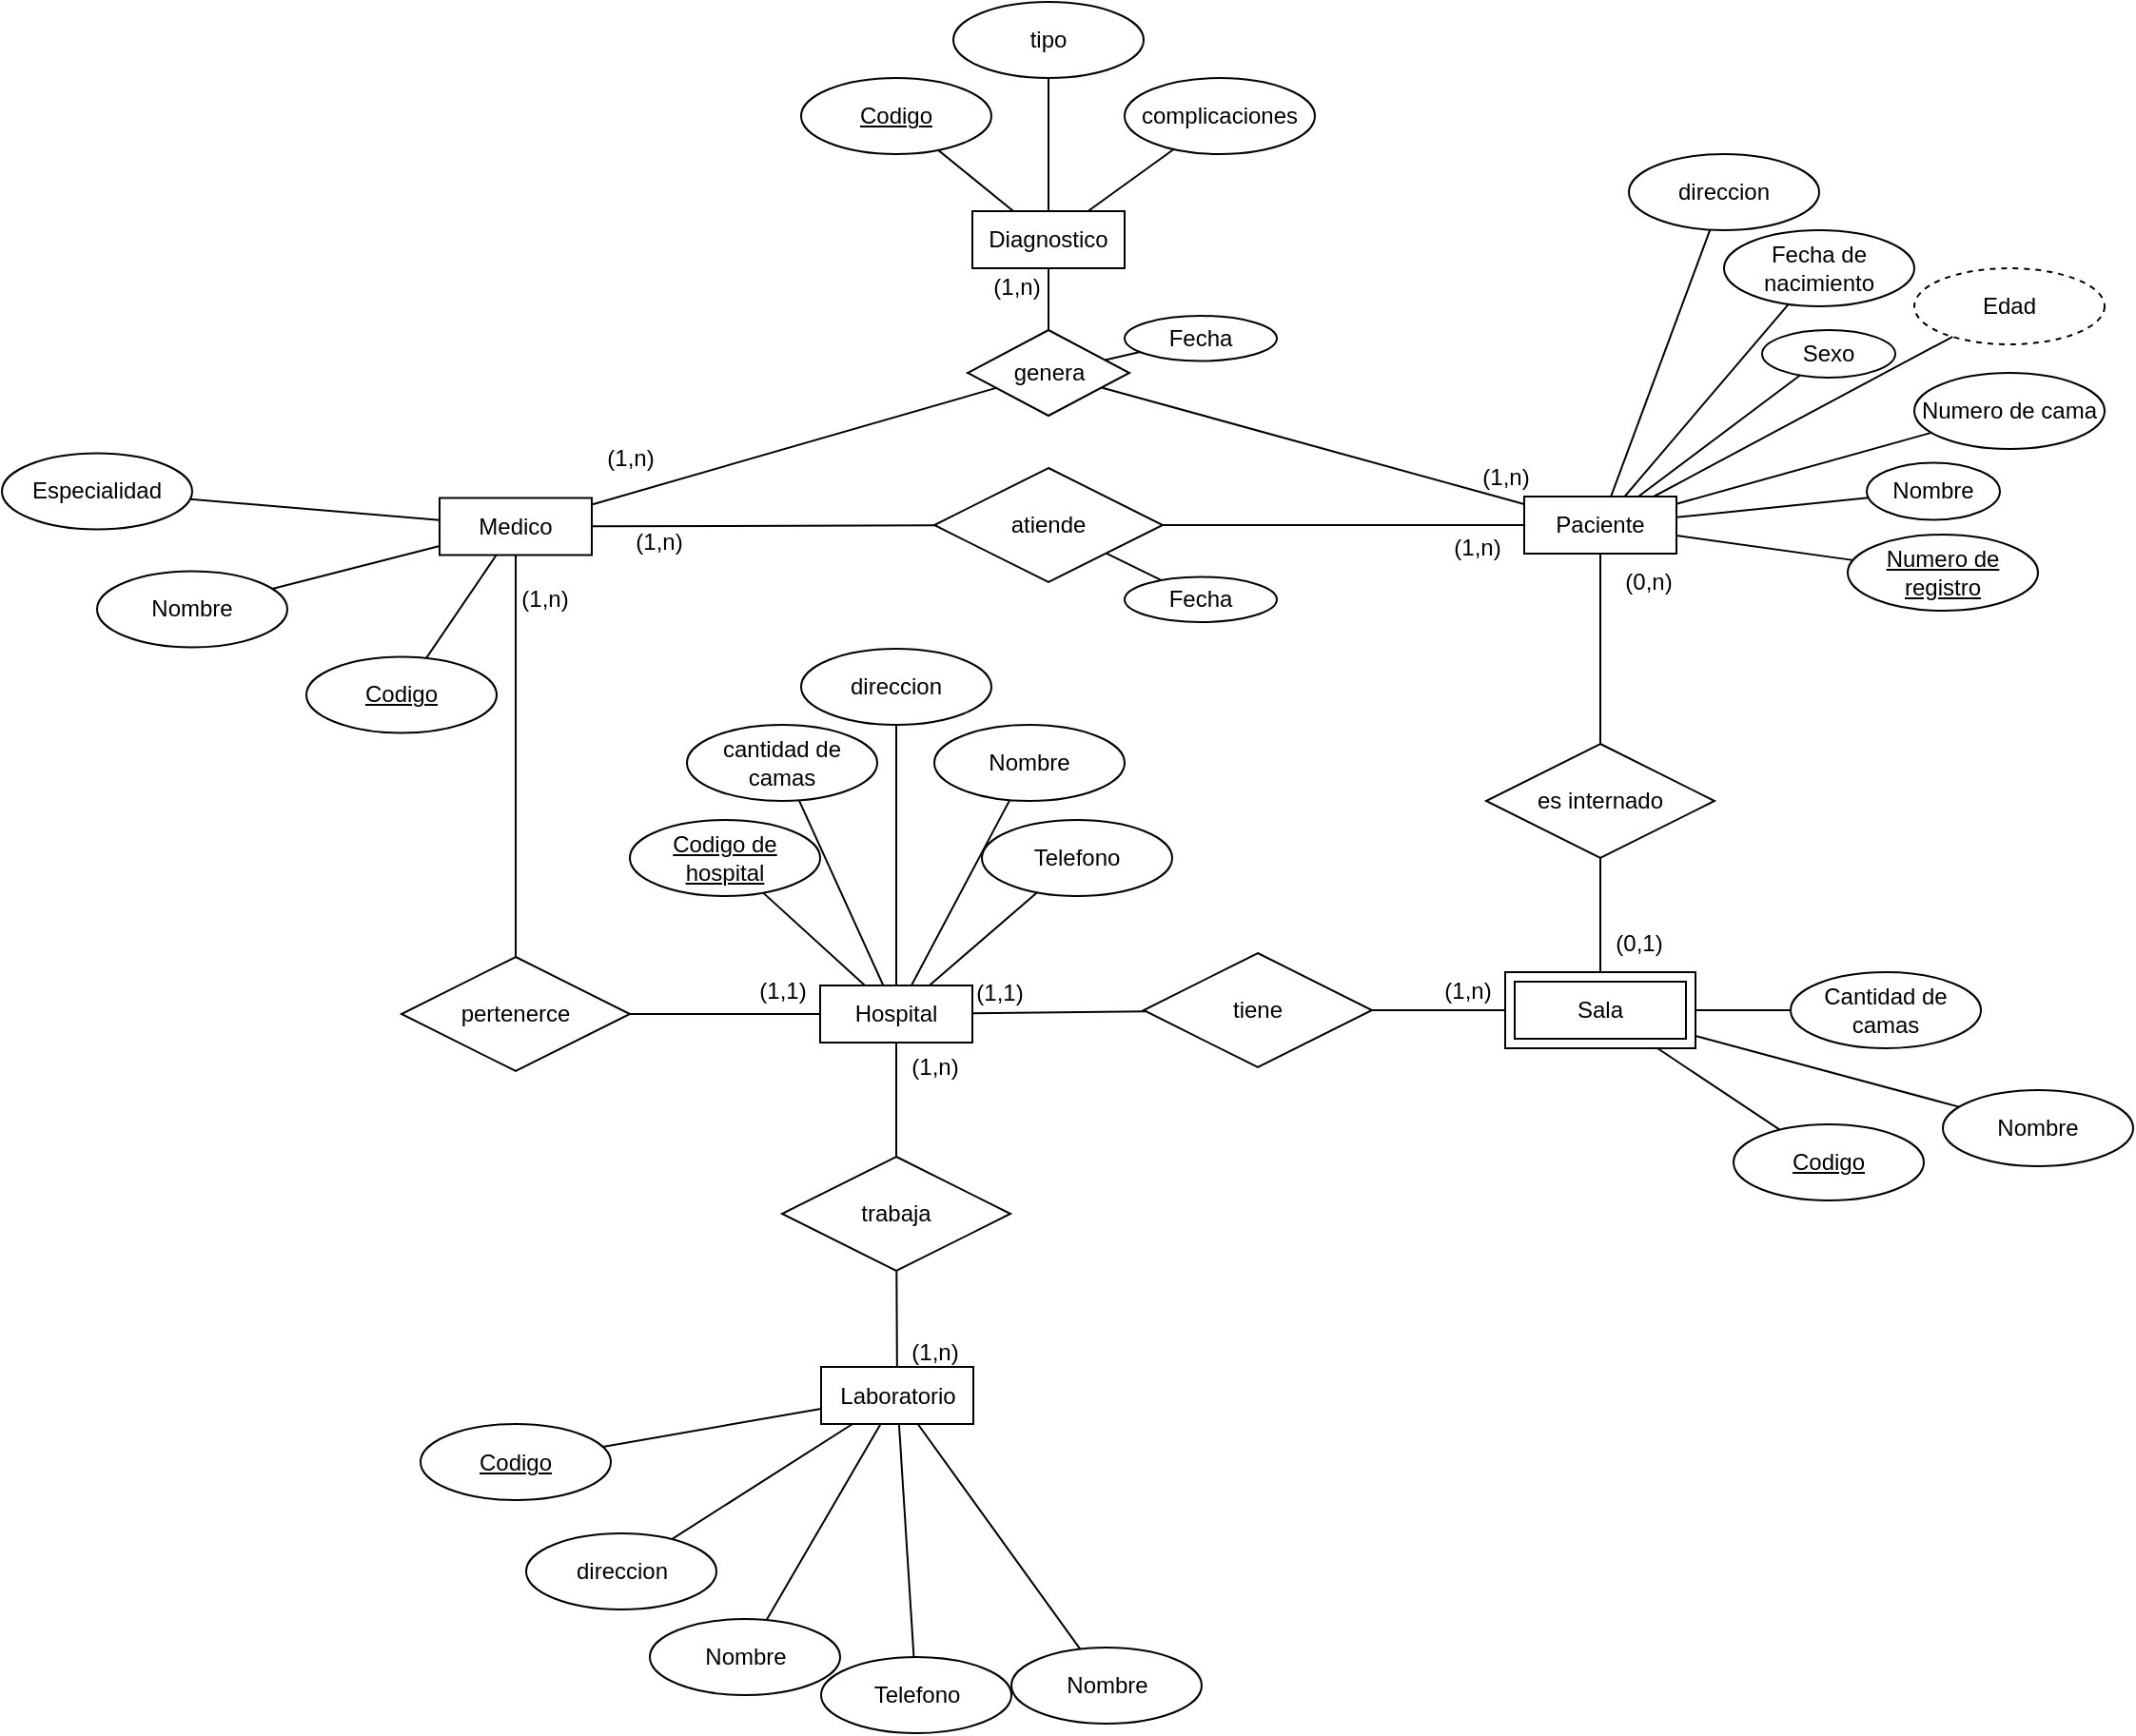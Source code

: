 <mxfile version="20.4.0" type="github">
  <diagram id="g2g_6nKXvzksLHibWPGo" name="Page-1">
    <mxGraphModel dx="1798" dy="1877" grid="1" gridSize="10" guides="1" tooltips="1" connect="1" arrows="1" fold="1" page="1" pageScale="1" pageWidth="827" pageHeight="1169" math="0" shadow="0">
      <root>
        <mxCell id="0" />
        <mxCell id="1" parent="0" />
        <mxCell id="HGnq3-UUEVa537Lhxidi-1" value="Hospital" style="whiteSpace=wrap;html=1;align=center;" parent="1" vertex="1">
          <mxGeometry x="120" y="257" width="80" height="30" as="geometry" />
        </mxCell>
        <mxCell id="HGnq3-UUEVa537Lhxidi-3" value="Medico" style="whiteSpace=wrap;html=1;align=center;" parent="1" vertex="1">
          <mxGeometry x="-80" y="0.75" width="80" height="30" as="geometry" />
        </mxCell>
        <mxCell id="HGnq3-UUEVa537Lhxidi-4" value="Laboratorio" style="whiteSpace=wrap;html=1;align=center;" parent="1" vertex="1">
          <mxGeometry x="120.5" y="457.5" width="80" height="30" as="geometry" />
        </mxCell>
        <mxCell id="HGnq3-UUEVa537Lhxidi-5" value="Paciente" style="whiteSpace=wrap;html=1;align=center;" parent="1" vertex="1">
          <mxGeometry x="490" width="80" height="30" as="geometry" />
        </mxCell>
        <mxCell id="HGnq3-UUEVa537Lhxidi-6" value="Diagnostico" style="whiteSpace=wrap;html=1;align=center;" parent="1" vertex="1">
          <mxGeometry x="200" y="-150" width="80" height="30" as="geometry" />
        </mxCell>
        <mxCell id="HGnq3-UUEVa537Lhxidi-7" value="Codigo de hospital" style="ellipse;whiteSpace=wrap;html=1;align=center;fontStyle=4;" parent="1" vertex="1">
          <mxGeometry x="20" y="170" width="100" height="40" as="geometry" />
        </mxCell>
        <mxCell id="HGnq3-UUEVa537Lhxidi-8" value="Nombre" style="ellipse;whiteSpace=wrap;html=1;align=center;" parent="1" vertex="1">
          <mxGeometry x="180" y="120" width="100" height="40" as="geometry" />
        </mxCell>
        <mxCell id="HGnq3-UUEVa537Lhxidi-9" value="direccion" style="ellipse;whiteSpace=wrap;html=1;align=center;" parent="1" vertex="1">
          <mxGeometry x="110" y="80" width="100" height="40" as="geometry" />
        </mxCell>
        <mxCell id="HGnq3-UUEVa537Lhxidi-10" value="Telefono" style="ellipse;whiteSpace=wrap;html=1;align=center;" parent="1" vertex="1">
          <mxGeometry x="205" y="170" width="100" height="40" as="geometry" />
        </mxCell>
        <mxCell id="HGnq3-UUEVa537Lhxidi-11" value="cantidad de camas" style="ellipse;whiteSpace=wrap;html=1;align=center;" parent="1" vertex="1">
          <mxGeometry x="50" y="120" width="100" height="40" as="geometry" />
        </mxCell>
        <mxCell id="HGnq3-UUEVa537Lhxidi-13" value="" style="endArrow=none;html=1;rounded=0;" parent="1" source="HGnq3-UUEVa537Lhxidi-7" target="HGnq3-UUEVa537Lhxidi-1" edge="1">
          <mxGeometry relative="1" as="geometry">
            <mxPoint x="260" y="387" as="sourcePoint" />
            <mxPoint x="420" y="387" as="targetPoint" />
          </mxGeometry>
        </mxCell>
        <mxCell id="HGnq3-UUEVa537Lhxidi-14" value="" style="endArrow=none;html=1;rounded=0;" parent="1" source="HGnq3-UUEVa537Lhxidi-11" target="HGnq3-UUEVa537Lhxidi-1" edge="1">
          <mxGeometry relative="1" as="geometry">
            <mxPoint x="99.316" y="259.356" as="sourcePoint" />
            <mxPoint x="140" y="257" as="targetPoint" />
          </mxGeometry>
        </mxCell>
        <mxCell id="HGnq3-UUEVa537Lhxidi-15" value="" style="endArrow=none;html=1;rounded=0;" parent="1" source="HGnq3-UUEVa537Lhxidi-9" target="HGnq3-UUEVa537Lhxidi-1" edge="1">
          <mxGeometry relative="1" as="geometry">
            <mxPoint x="105.882" y="205.964" as="sourcePoint" />
            <mxPoint x="170" y="267" as="targetPoint" />
          </mxGeometry>
        </mxCell>
        <mxCell id="HGnq3-UUEVa537Lhxidi-16" value="" style="endArrow=none;html=1;rounded=0;" parent="1" source="HGnq3-UUEVa537Lhxidi-8" target="HGnq3-UUEVa537Lhxidi-1" edge="1">
          <mxGeometry relative="1" as="geometry">
            <mxPoint x="186.915" y="176.962" as="sourcePoint" />
            <mxPoint x="172.4" y="267" as="targetPoint" />
          </mxGeometry>
        </mxCell>
        <mxCell id="HGnq3-UUEVa537Lhxidi-17" value="" style="endArrow=none;html=1;rounded=0;" parent="1" source="HGnq3-UUEVa537Lhxidi-10" target="HGnq3-UUEVa537Lhxidi-1" edge="1">
          <mxGeometry relative="1" as="geometry">
            <mxPoint x="259.105" y="205.17" as="sourcePoint" />
            <mxPoint x="187.368" y="267" as="targetPoint" />
          </mxGeometry>
        </mxCell>
        <mxCell id="HGnq3-UUEVa537Lhxidi-18" value="Nombre" style="ellipse;whiteSpace=wrap;html=1;align=center;" parent="1" vertex="1">
          <mxGeometry x="710" y="312" width="100" height="40" as="geometry" />
        </mxCell>
        <mxCell id="HGnq3-UUEVa537Lhxidi-19" value="Cantidad de camas" style="ellipse;whiteSpace=wrap;html=1;align=center;" parent="1" vertex="1">
          <mxGeometry x="630" y="250" width="100" height="40" as="geometry" />
        </mxCell>
        <mxCell id="HGnq3-UUEVa537Lhxidi-20" value="Codigo" style="ellipse;whiteSpace=wrap;html=1;align=center;fontStyle=4;" parent="1" vertex="1">
          <mxGeometry x="600" y="330" width="100" height="40" as="geometry" />
        </mxCell>
        <mxCell id="HGnq3-UUEVa537Lhxidi-21" value="Sala" style="shape=ext;margin=3;double=1;whiteSpace=wrap;html=1;align=center;" parent="1" vertex="1">
          <mxGeometry x="480" y="250" width="100" height="40" as="geometry" />
        </mxCell>
        <mxCell id="HGnq3-UUEVa537Lhxidi-22" value="" style="endArrow=none;html=1;rounded=0;" parent="1" source="HGnq3-UUEVa537Lhxidi-20" target="HGnq3-UUEVa537Lhxidi-21" edge="1">
          <mxGeometry relative="1" as="geometry">
            <mxPoint x="260" y="290" as="sourcePoint" />
            <mxPoint x="420" y="290" as="targetPoint" />
          </mxGeometry>
        </mxCell>
        <mxCell id="HGnq3-UUEVa537Lhxidi-23" value="" style="endArrow=none;html=1;rounded=0;" parent="1" source="HGnq3-UUEVa537Lhxidi-21" target="HGnq3-UUEVa537Lhxidi-19" edge="1">
          <mxGeometry relative="1" as="geometry">
            <mxPoint x="260" y="290" as="sourcePoint" />
            <mxPoint x="420" y="290" as="targetPoint" />
          </mxGeometry>
        </mxCell>
        <mxCell id="HGnq3-UUEVa537Lhxidi-24" value="" style="endArrow=none;html=1;rounded=0;" parent="1" source="HGnq3-UUEVa537Lhxidi-21" target="HGnq3-UUEVa537Lhxidi-18" edge="1">
          <mxGeometry relative="1" as="geometry">
            <mxPoint x="590" y="280" as="sourcePoint" />
            <mxPoint x="640" y="280" as="targetPoint" />
          </mxGeometry>
        </mxCell>
        <mxCell id="HGnq3-UUEVa537Lhxidi-25" value="Nombre" style="ellipse;whiteSpace=wrap;html=1;align=center;" parent="1" vertex="1">
          <mxGeometry x="-260" y="39.25" width="100" height="40" as="geometry" />
        </mxCell>
        <mxCell id="HGnq3-UUEVa537Lhxidi-26" value="Especialidad" style="ellipse;whiteSpace=wrap;html=1;align=center;" parent="1" vertex="1">
          <mxGeometry x="-310" y="-22.75" width="100" height="40" as="geometry" />
        </mxCell>
        <mxCell id="HGnq3-UUEVa537Lhxidi-27" value="" style="endArrow=none;html=1;rounded=0;" parent="1" source="HGnq3-UUEVa537Lhxidi-3" target="HGnq3-UUEVa537Lhxidi-26" edge="1">
          <mxGeometry relative="1" as="geometry">
            <mxPoint x="-147" y="87.75" as="sourcePoint" />
            <mxPoint x="13" y="87.75" as="targetPoint" />
          </mxGeometry>
        </mxCell>
        <mxCell id="HGnq3-UUEVa537Lhxidi-28" value="" style="endArrow=none;html=1;rounded=0;" parent="1" source="HGnq3-UUEVa537Lhxidi-3" target="HGnq3-UUEVa537Lhxidi-25" edge="1">
          <mxGeometry relative="1" as="geometry">
            <mxPoint x="-77" y="141.639" as="sourcePoint" />
            <mxPoint x="-167.12" y="139.136" as="targetPoint" />
          </mxGeometry>
        </mxCell>
        <mxCell id="HGnq3-UUEVa537Lhxidi-30" value="Codigo" style="ellipse;whiteSpace=wrap;html=1;align=center;fontStyle=4;" parent="1" vertex="1">
          <mxGeometry x="-150" y="84.25" width="100" height="40" as="geometry" />
        </mxCell>
        <mxCell id="HGnq3-UUEVa537Lhxidi-31" value="" style="endArrow=none;html=1;rounded=0;" parent="1" source="HGnq3-UUEVa537Lhxidi-30" target="HGnq3-UUEVa537Lhxidi-3" edge="1">
          <mxGeometry relative="1" as="geometry">
            <mxPoint x="-147" y="87.75" as="sourcePoint" />
            <mxPoint x="13" y="87.75" as="targetPoint" />
          </mxGeometry>
        </mxCell>
        <mxCell id="HGnq3-UUEVa537Lhxidi-32" value="Codigo" style="ellipse;whiteSpace=wrap;html=1;align=center;fontStyle=4;" parent="1" vertex="1">
          <mxGeometry x="-90" y="487.5" width="100" height="40" as="geometry" />
        </mxCell>
        <mxCell id="HGnq3-UUEVa537Lhxidi-33" value="Nombre" style="ellipse;whiteSpace=wrap;html=1;align=center;" parent="1" vertex="1">
          <mxGeometry x="220.5" y="605" width="100" height="40" as="geometry" />
        </mxCell>
        <mxCell id="HGnq3-UUEVa537Lhxidi-34" value="Nombre" style="ellipse;whiteSpace=wrap;html=1;align=center;" parent="1" vertex="1">
          <mxGeometry x="30.5" y="590" width="100" height="40" as="geometry" />
        </mxCell>
        <mxCell id="HGnq3-UUEVa537Lhxidi-35" value="direccion" style="ellipse;whiteSpace=wrap;html=1;align=center;" parent="1" vertex="1">
          <mxGeometry x="-34.5" y="545" width="100" height="40" as="geometry" />
        </mxCell>
        <mxCell id="HGnq3-UUEVa537Lhxidi-36" value="Telefono" style="ellipse;whiteSpace=wrap;html=1;align=center;" parent="1" vertex="1">
          <mxGeometry x="120.5" y="610" width="100" height="40" as="geometry" />
        </mxCell>
        <mxCell id="HGnq3-UUEVa537Lhxidi-38" value="" style="endArrow=none;html=1;rounded=0;" parent="1" source="HGnq3-UUEVa537Lhxidi-4" target="HGnq3-UUEVa537Lhxidi-32" edge="1">
          <mxGeometry relative="1" as="geometry">
            <mxPoint x="-229.5" y="497.167" as="sourcePoint" />
            <mxPoint x="-302.642" y="523.986" as="targetPoint" />
          </mxGeometry>
        </mxCell>
        <mxCell id="HGnq3-UUEVa537Lhxidi-39" value="" style="endArrow=none;html=1;rounded=0;" parent="1" source="HGnq3-UUEVa537Lhxidi-4" target="HGnq3-UUEVa537Lhxidi-33" edge="1">
          <mxGeometry relative="1" as="geometry">
            <mxPoint x="190.5" y="497.5" as="sourcePoint" />
            <mxPoint x="266.5" y="554.5" as="targetPoint" />
          </mxGeometry>
        </mxCell>
        <mxCell id="HGnq3-UUEVa537Lhxidi-40" value="" style="endArrow=none;html=1;rounded=0;" parent="1" source="HGnq3-UUEVa537Lhxidi-4" target="HGnq3-UUEVa537Lhxidi-36" edge="1">
          <mxGeometry relative="1" as="geometry">
            <mxPoint x="210.5" y="490.735" as="sourcePoint" />
            <mxPoint x="296.043" y="508.347" as="targetPoint" />
          </mxGeometry>
        </mxCell>
        <mxCell id="HGnq3-UUEVa537Lhxidi-41" value="" style="endArrow=none;html=1;rounded=0;" parent="1" source="HGnq3-UUEVa537Lhxidi-4" target="HGnq3-UUEVa537Lhxidi-34" edge="1">
          <mxGeometry relative="1" as="geometry">
            <mxPoint x="210.5" y="479.342" as="sourcePoint" />
            <mxPoint x="311.446" y="471.373" as="targetPoint" />
          </mxGeometry>
        </mxCell>
        <mxCell id="HGnq3-UUEVa537Lhxidi-42" value="" style="endArrow=none;html=1;rounded=0;" parent="1" source="HGnq3-UUEVa537Lhxidi-4" target="HGnq3-UUEVa537Lhxidi-35" edge="1">
          <mxGeometry relative="1" as="geometry">
            <mxPoint x="209.731" y="467.5" as="sourcePoint" />
            <mxPoint x="304.356" y="431.32" as="targetPoint" />
          </mxGeometry>
        </mxCell>
        <mxCell id="HGnq3-UUEVa537Lhxidi-43" value="Nombre" style="ellipse;whiteSpace=wrap;html=1;align=center;" parent="1" vertex="1">
          <mxGeometry x="670" y="-17.75" width="70" height="30" as="geometry" />
        </mxCell>
        <mxCell id="HGnq3-UUEVa537Lhxidi-44" value="Numero de cama" style="ellipse;whiteSpace=wrap;html=1;align=center;" parent="1" vertex="1">
          <mxGeometry x="695" y="-65" width="100" height="40" as="geometry" />
        </mxCell>
        <mxCell id="HGnq3-UUEVa537Lhxidi-45" value="direccion" style="ellipse;whiteSpace=wrap;html=1;align=center;" parent="1" vertex="1">
          <mxGeometry x="545" y="-180" width="100" height="40" as="geometry" />
        </mxCell>
        <mxCell id="HGnq3-UUEVa537Lhxidi-46" value="Numero de registro" style="ellipse;whiteSpace=wrap;html=1;align=center;fontStyle=4;" parent="1" vertex="1">
          <mxGeometry x="660" y="20" width="100" height="40" as="geometry" />
        </mxCell>
        <mxCell id="HGnq3-UUEVa537Lhxidi-47" value="Fecha de nacimiento" style="ellipse;whiteSpace=wrap;html=1;align=center;" parent="1" vertex="1">
          <mxGeometry x="595" y="-140" width="100" height="40" as="geometry" />
        </mxCell>
        <mxCell id="HGnq3-UUEVa537Lhxidi-48" value="Sexo" style="ellipse;whiteSpace=wrap;html=1;align=center;" parent="1" vertex="1">
          <mxGeometry x="615" y="-87.5" width="70" height="25" as="geometry" />
        </mxCell>
        <mxCell id="HGnq3-UUEVa537Lhxidi-49" value="Edad" style="ellipse;whiteSpace=wrap;html=1;align=center;dashed=1;" parent="1" vertex="1">
          <mxGeometry x="695" y="-120" width="100" height="40" as="geometry" />
        </mxCell>
        <mxCell id="HGnq3-UUEVa537Lhxidi-50" value="tipo" style="ellipse;whiteSpace=wrap;html=1;align=center;" parent="1" vertex="1">
          <mxGeometry x="190" y="-260" width="100" height="40" as="geometry" />
        </mxCell>
        <mxCell id="HGnq3-UUEVa537Lhxidi-51" value="complicaciones" style="ellipse;whiteSpace=wrap;html=1;align=center;" parent="1" vertex="1">
          <mxGeometry x="280" y="-220" width="100" height="40" as="geometry" />
        </mxCell>
        <mxCell id="HGnq3-UUEVa537Lhxidi-52" value="Codigo" style="ellipse;whiteSpace=wrap;html=1;align=center;fontStyle=4;" parent="1" vertex="1">
          <mxGeometry x="110" y="-220" width="100" height="40" as="geometry" />
        </mxCell>
        <mxCell id="HGnq3-UUEVa537Lhxidi-53" value="" style="endArrow=none;html=1;rounded=0;" parent="1" source="HGnq3-UUEVa537Lhxidi-5" target="HGnq3-UUEVa537Lhxidi-49" edge="1">
          <mxGeometry relative="1" as="geometry">
            <mxPoint x="550" y="80" as="sourcePoint" />
            <mxPoint x="710" y="80" as="targetPoint" />
          </mxGeometry>
        </mxCell>
        <mxCell id="HGnq3-UUEVa537Lhxidi-54" value="" style="endArrow=none;html=1;rounded=0;" parent="1" source="HGnq3-UUEVa537Lhxidi-5" target="HGnq3-UUEVa537Lhxidi-48" edge="1">
          <mxGeometry relative="1" as="geometry">
            <mxPoint x="620" y="29.444" as="sourcePoint" />
            <mxPoint x="722.887" y="66.598" as="targetPoint" />
          </mxGeometry>
        </mxCell>
        <mxCell id="HGnq3-UUEVa537Lhxidi-55" value="" style="endArrow=none;html=1;rounded=0;" parent="1" source="HGnq3-UUEVa537Lhxidi-5" target="HGnq3-UUEVa537Lhxidi-47" edge="1">
          <mxGeometry relative="1" as="geometry">
            <mxPoint x="597.143" y="30" as="sourcePoint" />
            <mxPoint x="679.212" y="101.811" as="targetPoint" />
          </mxGeometry>
        </mxCell>
        <mxCell id="HGnq3-UUEVa537Lhxidi-56" value="" style="endArrow=none;html=1;rounded=0;" parent="1" source="HGnq3-UUEVa537Lhxidi-5" target="HGnq3-UUEVa537Lhxidi-45" edge="1">
          <mxGeometry relative="1" as="geometry">
            <mxPoint x="586.207" y="30" as="sourcePoint" />
            <mxPoint x="631.835" y="140.268" as="targetPoint" />
          </mxGeometry>
        </mxCell>
        <mxCell id="HGnq3-UUEVa537Lhxidi-57" value="" style="endArrow=none;html=1;rounded=0;" parent="1" source="HGnq3-UUEVa537Lhxidi-5" target="HGnq3-UUEVa537Lhxidi-44" edge="1">
          <mxGeometry relative="1" as="geometry">
            <mxPoint x="576.129" y="30" as="sourcePoint" />
            <mxPoint x="545.134" y="150.106" as="targetPoint" />
          </mxGeometry>
        </mxCell>
        <mxCell id="HGnq3-UUEVa537Lhxidi-58" value="" style="endArrow=none;html=1;rounded=0;" parent="1" source="HGnq3-UUEVa537Lhxidi-5" target="HGnq3-UUEVa537Lhxidi-43" edge="1">
          <mxGeometry relative="1" as="geometry">
            <mxPoint x="564.4" y="30" as="sourcePoint" />
            <mxPoint x="469.205" y="121.534" as="targetPoint" />
          </mxGeometry>
        </mxCell>
        <mxCell id="HGnq3-UUEVa537Lhxidi-59" value="" style="endArrow=none;html=1;rounded=0;" parent="1" source="HGnq3-UUEVa537Lhxidi-5" target="HGnq3-UUEVa537Lhxidi-46" edge="1">
          <mxGeometry relative="1" as="geometry">
            <mxPoint x="542" y="30" as="sourcePoint" />
            <mxPoint x="425.589" y="75.952" as="targetPoint" />
          </mxGeometry>
        </mxCell>
        <mxCell id="HGnq3-UUEVa537Lhxidi-60" value="" style="endArrow=none;html=1;rounded=0;" parent="1" source="HGnq3-UUEVa537Lhxidi-6" target="HGnq3-UUEVa537Lhxidi-50" edge="1">
          <mxGeometry relative="1" as="geometry">
            <mxPoint x="-180" y="51.444" as="sourcePoint" />
            <mxPoint x="-77.113" y="88.598" as="targetPoint" />
          </mxGeometry>
        </mxCell>
        <mxCell id="HGnq3-UUEVa537Lhxidi-61" value="" style="endArrow=none;html=1;rounded=0;" parent="1" source="HGnq3-UUEVa537Lhxidi-6" target="HGnq3-UUEVa537Lhxidi-51" edge="1">
          <mxGeometry relative="1" as="geometry">
            <mxPoint x="173.077" y="22" as="sourcePoint" />
            <mxPoint x="223.795" y="-10.967" as="targetPoint" />
          </mxGeometry>
        </mxCell>
        <mxCell id="HGnq3-UUEVa537Lhxidi-62" value="" style="endArrow=none;html=1;rounded=0;" parent="1" source="HGnq3-UUEVa537Lhxidi-6" target="HGnq3-UUEVa537Lhxidi-52" edge="1">
          <mxGeometry relative="1" as="geometry">
            <mxPoint x="190" y="32.385" as="sourcePoint" />
            <mxPoint x="231.959" y="27.543" as="targetPoint" />
          </mxGeometry>
        </mxCell>
        <mxCell id="zAOkvjkdRscpIsl2xUvA-1" value="tiene" style="shape=rhombus;perimeter=rhombusPerimeter;whiteSpace=wrap;html=1;align=center;" vertex="1" parent="1">
          <mxGeometry x="290" y="240" width="120" height="60" as="geometry" />
        </mxCell>
        <mxCell id="zAOkvjkdRscpIsl2xUvA-2" value="" style="endArrow=none;html=1;rounded=0;" edge="1" parent="1" source="HGnq3-UUEVa537Lhxidi-1" target="zAOkvjkdRscpIsl2xUvA-1">
          <mxGeometry relative="1" as="geometry">
            <mxPoint x="440" y="407" as="sourcePoint" />
            <mxPoint x="291.837" y="269.918" as="targetPoint" />
          </mxGeometry>
        </mxCell>
        <mxCell id="zAOkvjkdRscpIsl2xUvA-3" value="" style="endArrow=none;html=1;rounded=0;" edge="1" parent="1" source="zAOkvjkdRscpIsl2xUvA-1" target="HGnq3-UUEVa537Lhxidi-21">
          <mxGeometry relative="1" as="geometry">
            <mxPoint x="440" y="400" as="sourcePoint" />
            <mxPoint x="600" y="400" as="targetPoint" />
          </mxGeometry>
        </mxCell>
        <mxCell id="zAOkvjkdRscpIsl2xUvA-4" value="(1,n)" style="text;html=1;align=center;verticalAlign=middle;resizable=0;points=[];autosize=1;strokeColor=none;fillColor=none;" vertex="1" parent="1">
          <mxGeometry x="435" y="245" width="50" height="30" as="geometry" />
        </mxCell>
        <mxCell id="zAOkvjkdRscpIsl2xUvA-5" value="(1,1)" style="text;html=1;align=center;verticalAlign=middle;resizable=0;points=[];autosize=1;strokeColor=none;fillColor=none;" vertex="1" parent="1">
          <mxGeometry x="189" y="246" width="50" height="30" as="geometry" />
        </mxCell>
        <mxCell id="zAOkvjkdRscpIsl2xUvA-6" value="pertenerce" style="shape=rhombus;perimeter=rhombusPerimeter;whiteSpace=wrap;html=1;align=center;" vertex="1" parent="1">
          <mxGeometry x="-100" y="242" width="120" height="60" as="geometry" />
        </mxCell>
        <mxCell id="zAOkvjkdRscpIsl2xUvA-8" value="" style="endArrow=none;html=1;rounded=0;" edge="1" parent="1" source="HGnq3-UUEVa537Lhxidi-3" target="zAOkvjkdRscpIsl2xUvA-6">
          <mxGeometry relative="1" as="geometry">
            <mxPoint x="140" y="380" as="sourcePoint" />
            <mxPoint x="300" y="380" as="targetPoint" />
          </mxGeometry>
        </mxCell>
        <mxCell id="zAOkvjkdRscpIsl2xUvA-9" value="" style="endArrow=none;html=1;rounded=0;" edge="1" parent="1" source="zAOkvjkdRscpIsl2xUvA-6" target="HGnq3-UUEVa537Lhxidi-1">
          <mxGeometry relative="1" as="geometry">
            <mxPoint x="-210" y="266.091" as="sourcePoint" />
            <mxPoint x="-86.897" y="269.448" as="targetPoint" />
          </mxGeometry>
        </mxCell>
        <mxCell id="zAOkvjkdRscpIsl2xUvA-10" value="(1,1)" style="text;html=1;align=center;verticalAlign=middle;resizable=0;points=[];autosize=1;strokeColor=none;fillColor=none;" vertex="1" parent="1">
          <mxGeometry x="75" y="245" width="50" height="30" as="geometry" />
        </mxCell>
        <mxCell id="zAOkvjkdRscpIsl2xUvA-11" value="(1,n)" style="text;html=1;align=center;verticalAlign=middle;resizable=0;points=[];autosize=1;strokeColor=none;fillColor=none;" vertex="1" parent="1">
          <mxGeometry x="-50" y="39.25" width="50" height="30" as="geometry" />
        </mxCell>
        <mxCell id="zAOkvjkdRscpIsl2xUvA-12" value="trabaja" style="shape=rhombus;perimeter=rhombusPerimeter;whiteSpace=wrap;html=1;align=center;" vertex="1" parent="1">
          <mxGeometry x="100" y="347" width="120" height="60" as="geometry" />
        </mxCell>
        <mxCell id="zAOkvjkdRscpIsl2xUvA-14" value="" style="endArrow=none;html=1;rounded=0;" edge="1" parent="1" source="HGnq3-UUEVa537Lhxidi-1" target="zAOkvjkdRscpIsl2xUvA-12">
          <mxGeometry relative="1" as="geometry">
            <mxPoint x="300" y="600" as="sourcePoint" />
            <mxPoint x="460" y="600" as="targetPoint" />
          </mxGeometry>
        </mxCell>
        <mxCell id="zAOkvjkdRscpIsl2xUvA-15" value="" style="endArrow=none;html=1;rounded=0;" edge="1" parent="1" source="zAOkvjkdRscpIsl2xUvA-12" target="HGnq3-UUEVa537Lhxidi-4">
          <mxGeometry relative="1" as="geometry">
            <mxPoint x="300" y="600" as="sourcePoint" />
            <mxPoint x="460" y="600" as="targetPoint" />
          </mxGeometry>
        </mxCell>
        <mxCell id="zAOkvjkdRscpIsl2xUvA-16" value="(1,n)" style="text;html=1;align=center;verticalAlign=middle;resizable=0;points=[];autosize=1;strokeColor=none;fillColor=none;" vertex="1" parent="1">
          <mxGeometry x="155" y="435" width="50" height="30" as="geometry" />
        </mxCell>
        <mxCell id="zAOkvjkdRscpIsl2xUvA-17" value="(1,n)" style="text;html=1;align=center;verticalAlign=middle;resizable=0;points=[];autosize=1;strokeColor=none;fillColor=none;" vertex="1" parent="1">
          <mxGeometry x="155" y="285" width="50" height="30" as="geometry" />
        </mxCell>
        <mxCell id="zAOkvjkdRscpIsl2xUvA-18" value="es internado" style="shape=rhombus;perimeter=rhombusPerimeter;whiteSpace=wrap;html=1;align=center;" vertex="1" parent="1">
          <mxGeometry x="470" y="130" width="120" height="60" as="geometry" />
        </mxCell>
        <mxCell id="zAOkvjkdRscpIsl2xUvA-19" value="" style="endArrow=none;html=1;rounded=0;" edge="1" parent="1" source="HGnq3-UUEVa537Lhxidi-5" target="zAOkvjkdRscpIsl2xUvA-18">
          <mxGeometry relative="1" as="geometry">
            <mxPoint x="550" y="180" as="sourcePoint" />
            <mxPoint x="710" y="180" as="targetPoint" />
          </mxGeometry>
        </mxCell>
        <mxCell id="zAOkvjkdRscpIsl2xUvA-20" value="" style="endArrow=none;html=1;rounded=0;" edge="1" parent="1" source="zAOkvjkdRscpIsl2xUvA-18" target="HGnq3-UUEVa537Lhxidi-21">
          <mxGeometry relative="1" as="geometry">
            <mxPoint x="542.2" y="10.0" as="sourcePoint" />
            <mxPoint x="540.594" y="90.297" as="targetPoint" />
          </mxGeometry>
        </mxCell>
        <mxCell id="zAOkvjkdRscpIsl2xUvA-21" value="(0,1)" style="text;html=1;align=center;verticalAlign=middle;resizable=0;points=[];autosize=1;strokeColor=none;fillColor=none;" vertex="1" parent="1">
          <mxGeometry x="525" y="220" width="50" height="30" as="geometry" />
        </mxCell>
        <mxCell id="zAOkvjkdRscpIsl2xUvA-22" value="(0,n)" style="text;html=1;align=center;verticalAlign=middle;resizable=0;points=[];autosize=1;strokeColor=none;fillColor=none;" vertex="1" parent="1">
          <mxGeometry x="530" y="30" width="50" height="30" as="geometry" />
        </mxCell>
        <mxCell id="zAOkvjkdRscpIsl2xUvA-23" value="atiende" style="shape=rhombus;perimeter=rhombusPerimeter;whiteSpace=wrap;html=1;align=center;" vertex="1" parent="1">
          <mxGeometry x="180" y="-15" width="120" height="60" as="geometry" />
        </mxCell>
        <mxCell id="zAOkvjkdRscpIsl2xUvA-25" value="" style="endArrow=none;html=1;rounded=0;" edge="1" parent="1" source="HGnq3-UUEVa537Lhxidi-3" target="zAOkvjkdRscpIsl2xUvA-23">
          <mxGeometry relative="1" as="geometry">
            <mxPoint x="-110" y="-20" as="sourcePoint" />
            <mxPoint x="50" y="-20" as="targetPoint" />
          </mxGeometry>
        </mxCell>
        <mxCell id="zAOkvjkdRscpIsl2xUvA-26" value="" style="endArrow=none;html=1;rounded=0;" edge="1" parent="1" source="zAOkvjkdRscpIsl2xUvA-23" target="HGnq3-UUEVa537Lhxidi-5">
          <mxGeometry relative="1" as="geometry">
            <mxPoint x="-177.429" y="180.0" as="sourcePoint" />
            <mxPoint x="138.767" y="34.384" as="targetPoint" />
          </mxGeometry>
        </mxCell>
        <mxCell id="zAOkvjkdRscpIsl2xUvA-28" value="(1,n)" style="text;html=1;align=center;verticalAlign=middle;resizable=0;points=[];autosize=1;strokeColor=none;fillColor=none;" vertex="1" parent="1">
          <mxGeometry x="440" y="12.25" width="50" height="30" as="geometry" />
        </mxCell>
        <mxCell id="zAOkvjkdRscpIsl2xUvA-29" value="(1,n)" style="text;html=1;align=center;verticalAlign=middle;resizable=0;points=[];autosize=1;strokeColor=none;fillColor=none;" vertex="1" parent="1">
          <mxGeometry x="10" y="9.25" width="50" height="30" as="geometry" />
        </mxCell>
        <mxCell id="zAOkvjkdRscpIsl2xUvA-30" value="genera" style="shape=rhombus;perimeter=rhombusPerimeter;whiteSpace=wrap;html=1;align=center;" vertex="1" parent="1">
          <mxGeometry x="197.5" y="-87.5" width="85" height="45" as="geometry" />
        </mxCell>
        <mxCell id="zAOkvjkdRscpIsl2xUvA-32" value="" style="endArrow=none;html=1;rounded=0;" edge="1" parent="1" source="HGnq3-UUEVa537Lhxidi-3" target="zAOkvjkdRscpIsl2xUvA-30">
          <mxGeometry relative="1" as="geometry">
            <mxPoint x="200" y="-50" as="sourcePoint" />
            <mxPoint x="360" y="-50" as="targetPoint" />
          </mxGeometry>
        </mxCell>
        <mxCell id="zAOkvjkdRscpIsl2xUvA-33" value="" style="endArrow=none;html=1;rounded=0;" edge="1" parent="1" source="HGnq3-UUEVa537Lhxidi-6" target="zAOkvjkdRscpIsl2xUvA-30">
          <mxGeometry relative="1" as="geometry">
            <mxPoint x="200" y="-50" as="sourcePoint" />
            <mxPoint x="360" y="-50" as="targetPoint" />
          </mxGeometry>
        </mxCell>
        <mxCell id="zAOkvjkdRscpIsl2xUvA-34" value="" style="endArrow=none;html=1;rounded=0;" edge="1" parent="1" source="zAOkvjkdRscpIsl2xUvA-30" target="HGnq3-UUEVa537Lhxidi-5">
          <mxGeometry relative="1" as="geometry">
            <mxPoint x="200" y="-50" as="sourcePoint" />
            <mxPoint x="360" y="-50" as="targetPoint" />
          </mxGeometry>
        </mxCell>
        <mxCell id="zAOkvjkdRscpIsl2xUvA-35" value="(1,n)" style="text;html=1;align=center;verticalAlign=middle;resizable=0;points=[];autosize=1;strokeColor=none;fillColor=none;" vertex="1" parent="1">
          <mxGeometry x="197.5" y="-125" width="50" height="30" as="geometry" />
        </mxCell>
        <mxCell id="zAOkvjkdRscpIsl2xUvA-36" value="(1,n)" style="text;html=1;align=center;verticalAlign=middle;resizable=0;points=[];autosize=1;strokeColor=none;fillColor=none;" vertex="1" parent="1">
          <mxGeometry x="-5" y="-35" width="50" height="30" as="geometry" />
        </mxCell>
        <mxCell id="zAOkvjkdRscpIsl2xUvA-37" value="(1,n)" style="text;html=1;align=center;verticalAlign=middle;resizable=0;points=[];autosize=1;strokeColor=none;fillColor=none;" vertex="1" parent="1">
          <mxGeometry x="455" y="-25" width="50" height="30" as="geometry" />
        </mxCell>
        <mxCell id="zAOkvjkdRscpIsl2xUvA-39" value="Fecha" style="ellipse;whiteSpace=wrap;html=1;align=center;" vertex="1" parent="1">
          <mxGeometry x="280" y="42.25" width="80" height="23.75" as="geometry" />
        </mxCell>
        <mxCell id="zAOkvjkdRscpIsl2xUvA-40" value="" style="endArrow=none;html=1;rounded=0;" edge="1" parent="1" source="zAOkvjkdRscpIsl2xUvA-23" target="zAOkvjkdRscpIsl2xUvA-39">
          <mxGeometry relative="1" as="geometry">
            <mxPoint x="230" y="110" as="sourcePoint" />
            <mxPoint x="390" y="110" as="targetPoint" />
          </mxGeometry>
        </mxCell>
        <mxCell id="zAOkvjkdRscpIsl2xUvA-41" value="Fecha" style="ellipse;whiteSpace=wrap;html=1;align=center;" vertex="1" parent="1">
          <mxGeometry x="280" y="-95" width="80" height="23.75" as="geometry" />
        </mxCell>
        <mxCell id="zAOkvjkdRscpIsl2xUvA-42" value="" style="endArrow=none;html=1;rounded=0;" edge="1" target="zAOkvjkdRscpIsl2xUvA-41" parent="1" source="zAOkvjkdRscpIsl2xUvA-30">
          <mxGeometry relative="1" as="geometry">
            <mxPoint x="269.645" y="-110.322" as="sourcePoint" />
            <mxPoint x="385" y="-31.75" as="targetPoint" />
          </mxGeometry>
        </mxCell>
      </root>
    </mxGraphModel>
  </diagram>
</mxfile>
